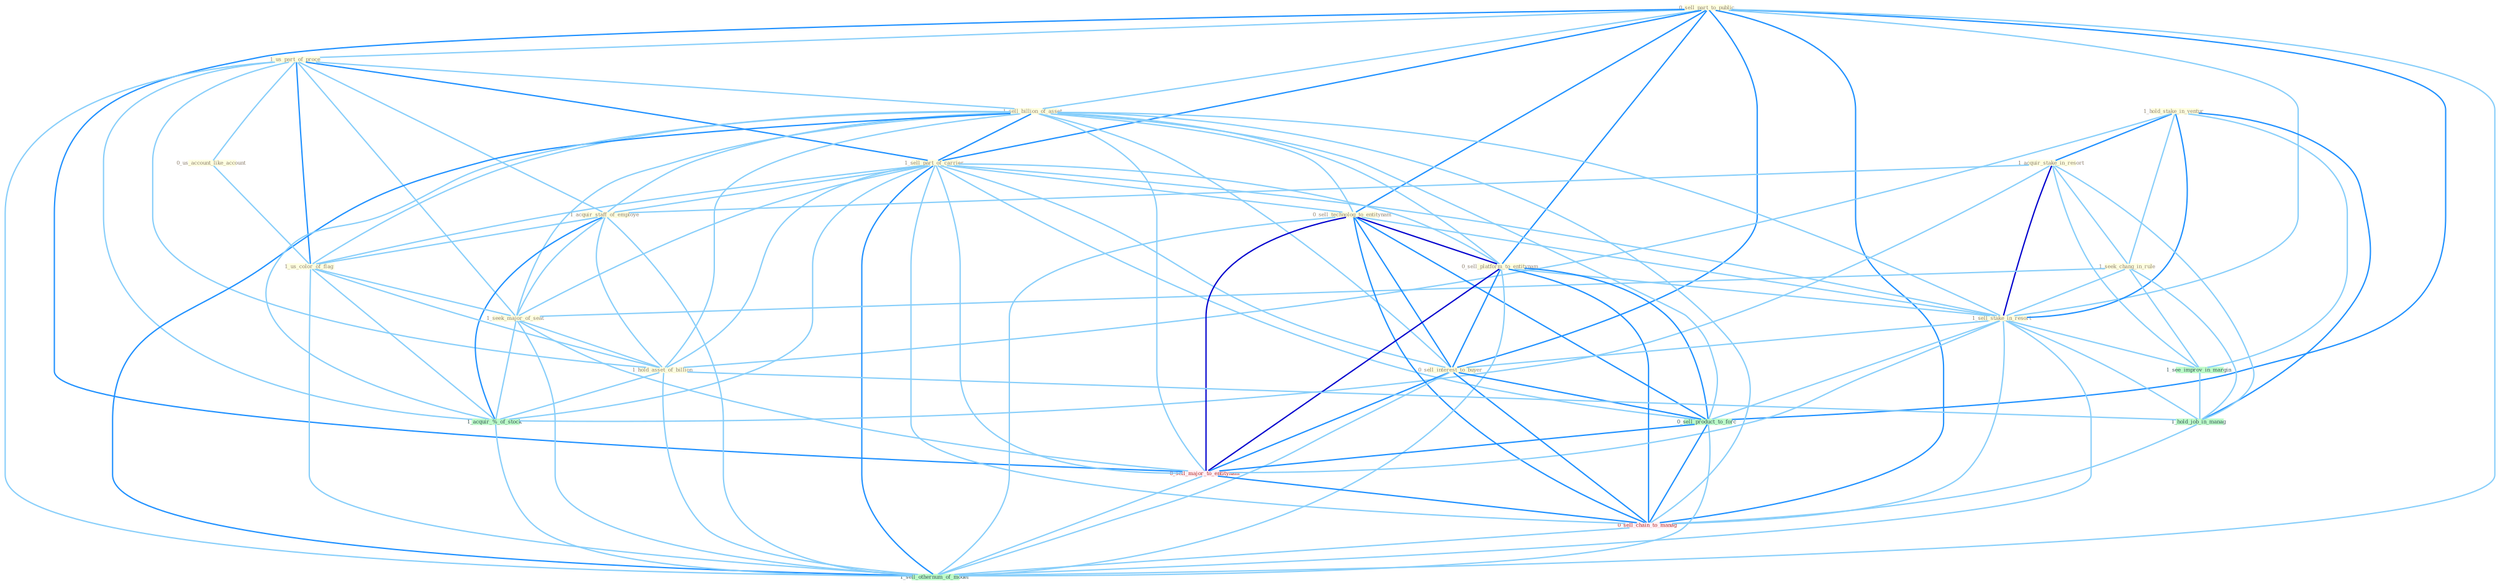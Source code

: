 Graph G{ 
    node
    [shape=polygon,style=filled,width=.5,height=.06,color="#BDFCC9",fixedsize=true,fontsize=4,
    fontcolor="#2f4f4f"];
    {node
    [color="#ffffe0", fontcolor="#8b7d6b"] "0_sell_part_to_public " "1_us_part_of_proce " "1_hold_stake_in_ventur " "1_sell_billion_of_asset " "0_us_account_like_account " "1_sell_part_of_carrier " "1_acquir_stake_in_resort " "1_acquir_staff_of_employe " "1_seek_chang_in_rule " "0_sell_technolog_to_entitynam " "1_us_color_of_flag " "0_sell_platform_to_entitynam " "1_sell_stake_in_resort " "0_sell_interest_to_buyer " "1_seek_major_of_seat " "1_hold_asset_of_billion "}
{node [color="#fff0f5", fontcolor="#b22222"] "0_sell_major_to_entitynam " "0_sell_chain_to_manag "}
edge [color="#B0E2FF"];

	"0_sell_part_to_public " -- "1_us_part_of_proce " [w="1", color="#87cefa" ];
	"0_sell_part_to_public " -- "1_sell_billion_of_asset " [w="1", color="#87cefa" ];
	"0_sell_part_to_public " -- "1_sell_part_of_carrier " [w="2", color="#1e90ff" , len=0.8];
	"0_sell_part_to_public " -- "0_sell_technolog_to_entitynam " [w="2", color="#1e90ff" , len=0.8];
	"0_sell_part_to_public " -- "0_sell_platform_to_entitynam " [w="2", color="#1e90ff" , len=0.8];
	"0_sell_part_to_public " -- "1_sell_stake_in_resort " [w="1", color="#87cefa" ];
	"0_sell_part_to_public " -- "0_sell_interest_to_buyer " [w="2", color="#1e90ff" , len=0.8];
	"0_sell_part_to_public " -- "0_sell_product_to_forc " [w="2", color="#1e90ff" , len=0.8];
	"0_sell_part_to_public " -- "0_sell_major_to_entitynam " [w="2", color="#1e90ff" , len=0.8];
	"0_sell_part_to_public " -- "0_sell_chain_to_manag " [w="2", color="#1e90ff" , len=0.8];
	"0_sell_part_to_public " -- "1_sell_othernum_of_model " [w="1", color="#87cefa" ];
	"1_us_part_of_proce " -- "1_sell_billion_of_asset " [w="1", color="#87cefa" ];
	"1_us_part_of_proce " -- "0_us_account_like_account " [w="1", color="#87cefa" ];
	"1_us_part_of_proce " -- "1_sell_part_of_carrier " [w="2", color="#1e90ff" , len=0.8];
	"1_us_part_of_proce " -- "1_acquir_staff_of_employe " [w="1", color="#87cefa" ];
	"1_us_part_of_proce " -- "1_us_color_of_flag " [w="2", color="#1e90ff" , len=0.8];
	"1_us_part_of_proce " -- "1_seek_major_of_seat " [w="1", color="#87cefa" ];
	"1_us_part_of_proce " -- "1_hold_asset_of_billion " [w="1", color="#87cefa" ];
	"1_us_part_of_proce " -- "1_acquir_%_of_stock " [w="1", color="#87cefa" ];
	"1_us_part_of_proce " -- "1_sell_othernum_of_model " [w="1", color="#87cefa" ];
	"1_hold_stake_in_ventur " -- "1_acquir_stake_in_resort " [w="2", color="#1e90ff" , len=0.8];
	"1_hold_stake_in_ventur " -- "1_seek_chang_in_rule " [w="1", color="#87cefa" ];
	"1_hold_stake_in_ventur " -- "1_sell_stake_in_resort " [w="2", color="#1e90ff" , len=0.8];
	"1_hold_stake_in_ventur " -- "1_hold_asset_of_billion " [w="1", color="#87cefa" ];
	"1_hold_stake_in_ventur " -- "1_see_improv_in_margin " [w="1", color="#87cefa" ];
	"1_hold_stake_in_ventur " -- "1_hold_job_in_manag " [w="2", color="#1e90ff" , len=0.8];
	"1_sell_billion_of_asset " -- "1_sell_part_of_carrier " [w="2", color="#1e90ff" , len=0.8];
	"1_sell_billion_of_asset " -- "1_acquir_staff_of_employe " [w="1", color="#87cefa" ];
	"1_sell_billion_of_asset " -- "0_sell_technolog_to_entitynam " [w="1", color="#87cefa" ];
	"1_sell_billion_of_asset " -- "1_us_color_of_flag " [w="1", color="#87cefa" ];
	"1_sell_billion_of_asset " -- "0_sell_platform_to_entitynam " [w="1", color="#87cefa" ];
	"1_sell_billion_of_asset " -- "1_sell_stake_in_resort " [w="1", color="#87cefa" ];
	"1_sell_billion_of_asset " -- "0_sell_interest_to_buyer " [w="1", color="#87cefa" ];
	"1_sell_billion_of_asset " -- "1_seek_major_of_seat " [w="1", color="#87cefa" ];
	"1_sell_billion_of_asset " -- "1_hold_asset_of_billion " [w="1", color="#87cefa" ];
	"1_sell_billion_of_asset " -- "1_acquir_%_of_stock " [w="1", color="#87cefa" ];
	"1_sell_billion_of_asset " -- "0_sell_product_to_forc " [w="1", color="#87cefa" ];
	"1_sell_billion_of_asset " -- "0_sell_major_to_entitynam " [w="1", color="#87cefa" ];
	"1_sell_billion_of_asset " -- "0_sell_chain_to_manag " [w="1", color="#87cefa" ];
	"1_sell_billion_of_asset " -- "1_sell_othernum_of_model " [w="2", color="#1e90ff" , len=0.8];
	"0_us_account_like_account " -- "1_us_color_of_flag " [w="1", color="#87cefa" ];
	"1_sell_part_of_carrier " -- "1_acquir_staff_of_employe " [w="1", color="#87cefa" ];
	"1_sell_part_of_carrier " -- "0_sell_technolog_to_entitynam " [w="1", color="#87cefa" ];
	"1_sell_part_of_carrier " -- "1_us_color_of_flag " [w="1", color="#87cefa" ];
	"1_sell_part_of_carrier " -- "0_sell_platform_to_entitynam " [w="1", color="#87cefa" ];
	"1_sell_part_of_carrier " -- "1_sell_stake_in_resort " [w="1", color="#87cefa" ];
	"1_sell_part_of_carrier " -- "0_sell_interest_to_buyer " [w="1", color="#87cefa" ];
	"1_sell_part_of_carrier " -- "1_seek_major_of_seat " [w="1", color="#87cefa" ];
	"1_sell_part_of_carrier " -- "1_hold_asset_of_billion " [w="1", color="#87cefa" ];
	"1_sell_part_of_carrier " -- "1_acquir_%_of_stock " [w="1", color="#87cefa" ];
	"1_sell_part_of_carrier " -- "0_sell_product_to_forc " [w="1", color="#87cefa" ];
	"1_sell_part_of_carrier " -- "0_sell_major_to_entitynam " [w="1", color="#87cefa" ];
	"1_sell_part_of_carrier " -- "0_sell_chain_to_manag " [w="1", color="#87cefa" ];
	"1_sell_part_of_carrier " -- "1_sell_othernum_of_model " [w="2", color="#1e90ff" , len=0.8];
	"1_acquir_stake_in_resort " -- "1_acquir_staff_of_employe " [w="1", color="#87cefa" ];
	"1_acquir_stake_in_resort " -- "1_seek_chang_in_rule " [w="1", color="#87cefa" ];
	"1_acquir_stake_in_resort " -- "1_sell_stake_in_resort " [w="3", color="#0000cd" , len=0.6];
	"1_acquir_stake_in_resort " -- "1_see_improv_in_margin " [w="1", color="#87cefa" ];
	"1_acquir_stake_in_resort " -- "1_acquir_%_of_stock " [w="1", color="#87cefa" ];
	"1_acquir_stake_in_resort " -- "1_hold_job_in_manag " [w="1", color="#87cefa" ];
	"1_acquir_staff_of_employe " -- "1_us_color_of_flag " [w="1", color="#87cefa" ];
	"1_acquir_staff_of_employe " -- "1_seek_major_of_seat " [w="1", color="#87cefa" ];
	"1_acquir_staff_of_employe " -- "1_hold_asset_of_billion " [w="1", color="#87cefa" ];
	"1_acquir_staff_of_employe " -- "1_acquir_%_of_stock " [w="2", color="#1e90ff" , len=0.8];
	"1_acquir_staff_of_employe " -- "1_sell_othernum_of_model " [w="1", color="#87cefa" ];
	"1_seek_chang_in_rule " -- "1_sell_stake_in_resort " [w="1", color="#87cefa" ];
	"1_seek_chang_in_rule " -- "1_seek_major_of_seat " [w="1", color="#87cefa" ];
	"1_seek_chang_in_rule " -- "1_see_improv_in_margin " [w="1", color="#87cefa" ];
	"1_seek_chang_in_rule " -- "1_hold_job_in_manag " [w="1", color="#87cefa" ];
	"0_sell_technolog_to_entitynam " -- "0_sell_platform_to_entitynam " [w="3", color="#0000cd" , len=0.6];
	"0_sell_technolog_to_entitynam " -- "1_sell_stake_in_resort " [w="1", color="#87cefa" ];
	"0_sell_technolog_to_entitynam " -- "0_sell_interest_to_buyer " [w="2", color="#1e90ff" , len=0.8];
	"0_sell_technolog_to_entitynam " -- "0_sell_product_to_forc " [w="2", color="#1e90ff" , len=0.8];
	"0_sell_technolog_to_entitynam " -- "0_sell_major_to_entitynam " [w="3", color="#0000cd" , len=0.6];
	"0_sell_technolog_to_entitynam " -- "0_sell_chain_to_manag " [w="2", color="#1e90ff" , len=0.8];
	"0_sell_technolog_to_entitynam " -- "1_sell_othernum_of_model " [w="1", color="#87cefa" ];
	"1_us_color_of_flag " -- "1_seek_major_of_seat " [w="1", color="#87cefa" ];
	"1_us_color_of_flag " -- "1_hold_asset_of_billion " [w="1", color="#87cefa" ];
	"1_us_color_of_flag " -- "1_acquir_%_of_stock " [w="1", color="#87cefa" ];
	"1_us_color_of_flag " -- "1_sell_othernum_of_model " [w="1", color="#87cefa" ];
	"0_sell_platform_to_entitynam " -- "1_sell_stake_in_resort " [w="1", color="#87cefa" ];
	"0_sell_platform_to_entitynam " -- "0_sell_interest_to_buyer " [w="2", color="#1e90ff" , len=0.8];
	"0_sell_platform_to_entitynam " -- "0_sell_product_to_forc " [w="2", color="#1e90ff" , len=0.8];
	"0_sell_platform_to_entitynam " -- "0_sell_major_to_entitynam " [w="3", color="#0000cd" , len=0.6];
	"0_sell_platform_to_entitynam " -- "0_sell_chain_to_manag " [w="2", color="#1e90ff" , len=0.8];
	"0_sell_platform_to_entitynam " -- "1_sell_othernum_of_model " [w="1", color="#87cefa" ];
	"1_sell_stake_in_resort " -- "0_sell_interest_to_buyer " [w="1", color="#87cefa" ];
	"1_sell_stake_in_resort " -- "1_see_improv_in_margin " [w="1", color="#87cefa" ];
	"1_sell_stake_in_resort " -- "1_hold_job_in_manag " [w="1", color="#87cefa" ];
	"1_sell_stake_in_resort " -- "0_sell_product_to_forc " [w="1", color="#87cefa" ];
	"1_sell_stake_in_resort " -- "0_sell_major_to_entitynam " [w="1", color="#87cefa" ];
	"1_sell_stake_in_resort " -- "0_sell_chain_to_manag " [w="1", color="#87cefa" ];
	"1_sell_stake_in_resort " -- "1_sell_othernum_of_model " [w="1", color="#87cefa" ];
	"0_sell_interest_to_buyer " -- "0_sell_product_to_forc " [w="2", color="#1e90ff" , len=0.8];
	"0_sell_interest_to_buyer " -- "0_sell_major_to_entitynam " [w="2", color="#1e90ff" , len=0.8];
	"0_sell_interest_to_buyer " -- "0_sell_chain_to_manag " [w="2", color="#1e90ff" , len=0.8];
	"0_sell_interest_to_buyer " -- "1_sell_othernum_of_model " [w="1", color="#87cefa" ];
	"1_seek_major_of_seat " -- "1_hold_asset_of_billion " [w="1", color="#87cefa" ];
	"1_seek_major_of_seat " -- "1_acquir_%_of_stock " [w="1", color="#87cefa" ];
	"1_seek_major_of_seat " -- "0_sell_major_to_entitynam " [w="1", color="#87cefa" ];
	"1_seek_major_of_seat " -- "1_sell_othernum_of_model " [w="1", color="#87cefa" ];
	"1_hold_asset_of_billion " -- "1_acquir_%_of_stock " [w="1", color="#87cefa" ];
	"1_hold_asset_of_billion " -- "1_hold_job_in_manag " [w="1", color="#87cefa" ];
	"1_hold_asset_of_billion " -- "1_sell_othernum_of_model " [w="1", color="#87cefa" ];
	"1_see_improv_in_margin " -- "1_hold_job_in_manag " [w="1", color="#87cefa" ];
	"1_acquir_%_of_stock " -- "1_sell_othernum_of_model " [w="1", color="#87cefa" ];
	"1_hold_job_in_manag " -- "0_sell_chain_to_manag " [w="1", color="#87cefa" ];
	"0_sell_product_to_forc " -- "0_sell_major_to_entitynam " [w="2", color="#1e90ff" , len=0.8];
	"0_sell_product_to_forc " -- "0_sell_chain_to_manag " [w="2", color="#1e90ff" , len=0.8];
	"0_sell_product_to_forc " -- "1_sell_othernum_of_model " [w="1", color="#87cefa" ];
	"0_sell_major_to_entitynam " -- "0_sell_chain_to_manag " [w="2", color="#1e90ff" , len=0.8];
	"0_sell_major_to_entitynam " -- "1_sell_othernum_of_model " [w="1", color="#87cefa" ];
	"0_sell_chain_to_manag " -- "1_sell_othernum_of_model " [w="1", color="#87cefa" ];
}